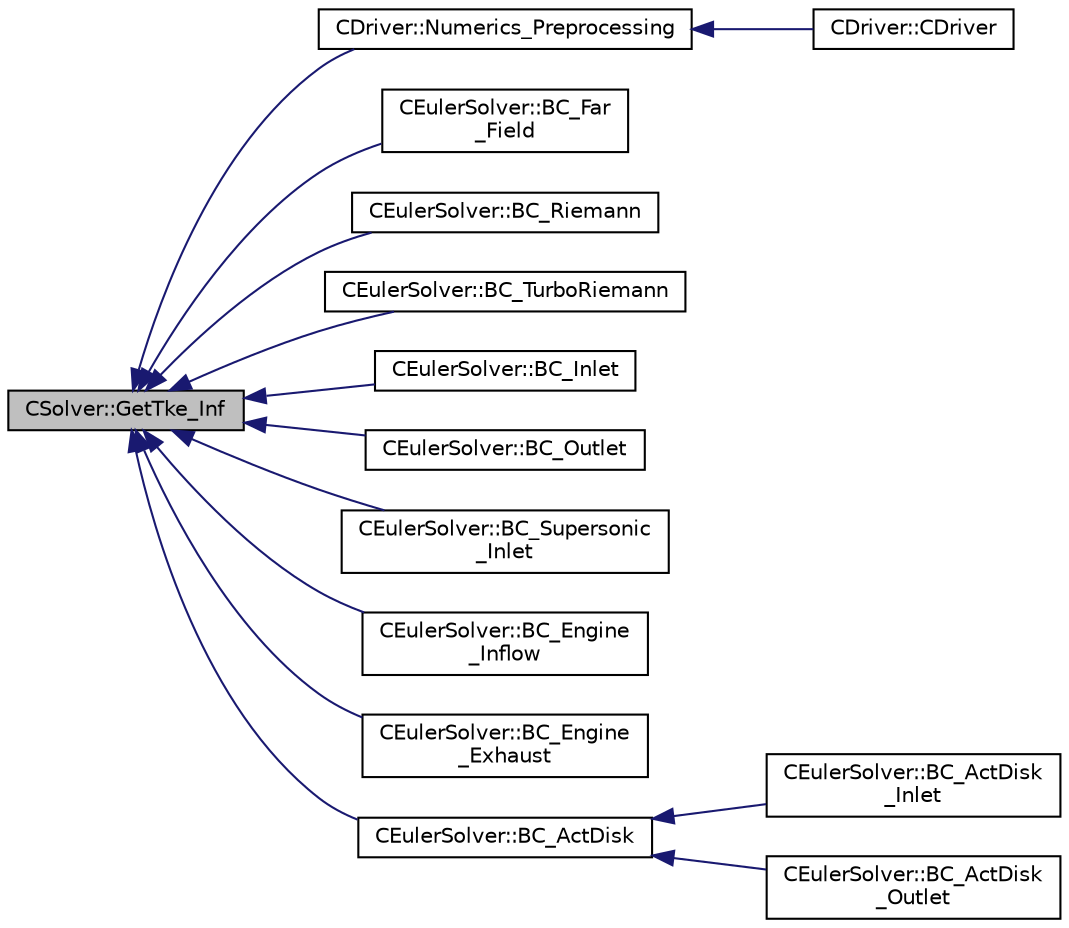 digraph "CSolver::GetTke_Inf"
{
  edge [fontname="Helvetica",fontsize="10",labelfontname="Helvetica",labelfontsize="10"];
  node [fontname="Helvetica",fontsize="10",shape=record];
  rankdir="LR";
  Node2949 [label="CSolver::GetTke_Inf",height=0.2,width=0.4,color="black", fillcolor="grey75", style="filled", fontcolor="black"];
  Node2949 -> Node2950 [dir="back",color="midnightblue",fontsize="10",style="solid",fontname="Helvetica"];
  Node2950 [label="CDriver::Numerics_Preprocessing",height=0.2,width=0.4,color="black", fillcolor="white", style="filled",URL="$class_c_driver.html#a5c0a3e0cf9f6c3931d307aef1aba7bf4",tooltip="Definition and allocation of all solver classes. "];
  Node2950 -> Node2951 [dir="back",color="midnightblue",fontsize="10",style="solid",fontname="Helvetica"];
  Node2951 [label="CDriver::CDriver",height=0.2,width=0.4,color="black", fillcolor="white", style="filled",URL="$class_c_driver.html#a3fca4a013a6efa9bbb38fe78a86b5f3d",tooltip="Constructor of the class. "];
  Node2949 -> Node2952 [dir="back",color="midnightblue",fontsize="10",style="solid",fontname="Helvetica"];
  Node2952 [label="CEulerSolver::BC_Far\l_Field",height=0.2,width=0.4,color="black", fillcolor="white", style="filled",URL="$class_c_euler_solver.html#a3cb64b1356f6c0dd43c08df012d99f01",tooltip="Impose the far-field boundary condition using characteristics. "];
  Node2949 -> Node2953 [dir="back",color="midnightblue",fontsize="10",style="solid",fontname="Helvetica"];
  Node2953 [label="CEulerSolver::BC_Riemann",height=0.2,width=0.4,color="black", fillcolor="white", style="filled",URL="$class_c_euler_solver.html#a22c21d18fa626d489db9a387234bd9d0",tooltip="Impose the boundary condition using characteristic recostruction. "];
  Node2949 -> Node2954 [dir="back",color="midnightblue",fontsize="10",style="solid",fontname="Helvetica"];
  Node2954 [label="CEulerSolver::BC_TurboRiemann",height=0.2,width=0.4,color="black", fillcolor="white", style="filled",URL="$class_c_euler_solver.html#a0066305803a18511fb89b8951f4e4866",tooltip="Impose the boundary condition using characteristic recostruction. "];
  Node2949 -> Node2955 [dir="back",color="midnightblue",fontsize="10",style="solid",fontname="Helvetica"];
  Node2955 [label="CEulerSolver::BC_Inlet",height=0.2,width=0.4,color="black", fillcolor="white", style="filled",URL="$class_c_euler_solver.html#aabbe4c302452f52fcbe5cdf7022e6c9a",tooltip="Impose a subsonic inlet boundary condition. "];
  Node2949 -> Node2956 [dir="back",color="midnightblue",fontsize="10",style="solid",fontname="Helvetica"];
  Node2956 [label="CEulerSolver::BC_Outlet",height=0.2,width=0.4,color="black", fillcolor="white", style="filled",URL="$class_c_euler_solver.html#aadfd34af55080ddd00c50138b610c15a",tooltip="Impose the outlet boundary condition. "];
  Node2949 -> Node2957 [dir="back",color="midnightblue",fontsize="10",style="solid",fontname="Helvetica"];
  Node2957 [label="CEulerSolver::BC_Supersonic\l_Inlet",height=0.2,width=0.4,color="black", fillcolor="white", style="filled",URL="$class_c_euler_solver.html#ab8faca63b78a195c05f26737be131ea5",tooltip="Impose a supersonic inlet boundary condition. "];
  Node2949 -> Node2958 [dir="back",color="midnightblue",fontsize="10",style="solid",fontname="Helvetica"];
  Node2958 [label="CEulerSolver::BC_Engine\l_Inflow",height=0.2,width=0.4,color="black", fillcolor="white", style="filled",URL="$class_c_euler_solver.html#a05ac79a404c4965d71eca457c4cb7566",tooltip="Impose the nacelle inflow boundary condition. "];
  Node2949 -> Node2959 [dir="back",color="midnightblue",fontsize="10",style="solid",fontname="Helvetica"];
  Node2959 [label="CEulerSolver::BC_Engine\l_Exhaust",height=0.2,width=0.4,color="black", fillcolor="white", style="filled",URL="$class_c_euler_solver.html#a423f40edc79091baa43bda1fdbd2575c",tooltip="Impose the ancelle exhaust boundary condition. "];
  Node2949 -> Node2960 [dir="back",color="midnightblue",fontsize="10",style="solid",fontname="Helvetica"];
  Node2960 [label="CEulerSolver::BC_ActDisk",height=0.2,width=0.4,color="black", fillcolor="white", style="filled",URL="$class_c_euler_solver.html#acab63d0bb72e6245b440c015e8c1de04",tooltip="Impose the engine inflow boundary condition. "];
  Node2960 -> Node2961 [dir="back",color="midnightblue",fontsize="10",style="solid",fontname="Helvetica"];
  Node2961 [label="CEulerSolver::BC_ActDisk\l_Inlet",height=0.2,width=0.4,color="black", fillcolor="white", style="filled",URL="$class_c_euler_solver.html#af919c89cdb2d5b8059d38a95f9c79edb",tooltip="Impose the engine inflow boundary condition. "];
  Node2960 -> Node2962 [dir="back",color="midnightblue",fontsize="10",style="solid",fontname="Helvetica"];
  Node2962 [label="CEulerSolver::BC_ActDisk\l_Outlet",height=0.2,width=0.4,color="black", fillcolor="white", style="filled",URL="$class_c_euler_solver.html#a6cf759ff3e1608b5df71ea77441034c7",tooltip="Impose the engine exhaust boundary condition. "];
}
